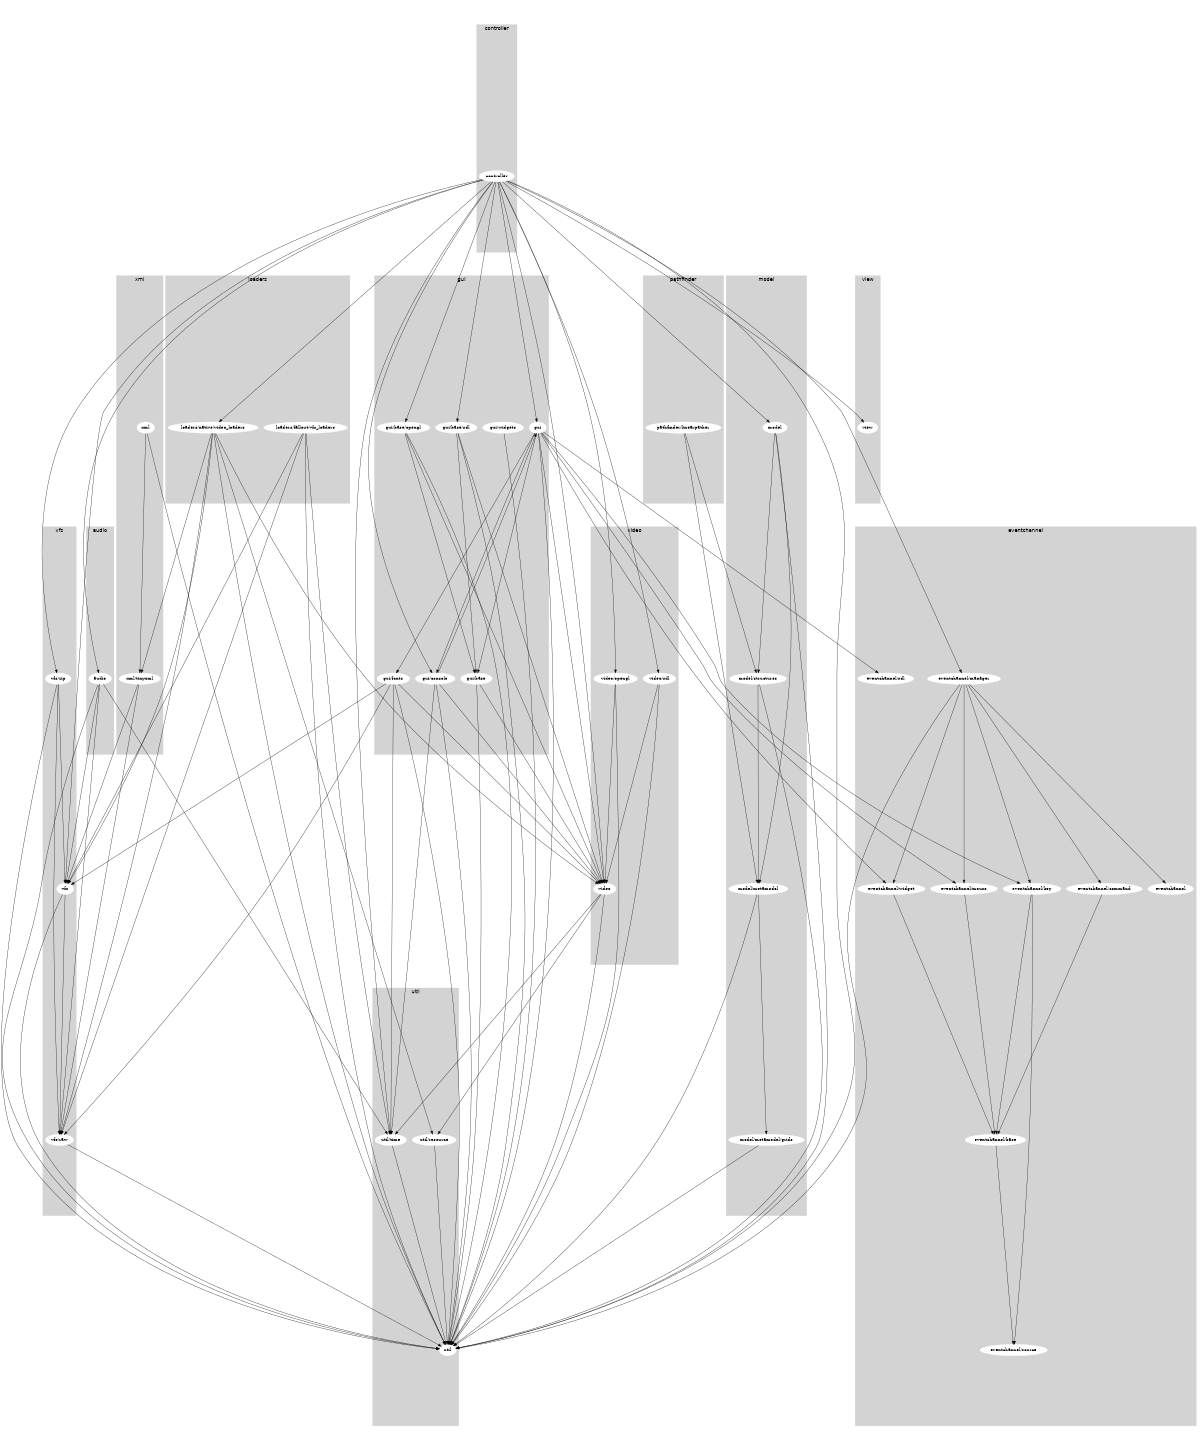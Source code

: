 digraph "source tree" {
    overlap=scale;
    size="8,10";
    ratio="fill";
    fontsize="16";
    fontname="Helvetica";
    clusterrank="local";
subgraph cluster_0 {
    style=filled;
    color=lightgrey;
    node [style=filled,color=white];
    "xml"; "xml/tinyxml"
    label = "xml";
}
subgraph cluster_1 {
    style=filled;
    color=lightgrey;
    node [style=filled,color=white];
    "pathfinder/linearpather"
    label = "pathfinder";
}
subgraph cluster_2 {
    style=filled;
    color=lightgrey;
    node [style=filled,color=white];
    "gui/fonts"; "gui"; "gui/base"; "gui/console"; "gui/base/opengl"; "gui/base/sdl"; "gui/widgets"
    label = "gui";
}
subgraph cluster_3 {
    style=filled;
    color=lightgrey;
    node [style=filled,color=white];
    "eventchannel/base"; "eventchannel/command"; "eventchannel"; "eventchannel/mouse"; "eventchannel/key"; "eventchannel/source"; "eventchannel/widget"; "eventchannel/manager"; "eventchannel/sdl"
    label = "eventchannel";
}
subgraph cluster_4 {
    style=filled;
    color=lightgrey;
    node [style=filled,color=white];
    "loaders/fallout/vfs_loaders"; "loaders/native/video_loaders"
    label = "loaders";
}
subgraph cluster_5 {
    style=filled;
    color=lightgrey;
    node [style=filled,color=white];
    "util"; "util/time"; "util/resource"
    label = "util";
}
subgraph cluster_6 {
    style=filled;
    color=lightgrey;
    node [style=filled,color=white];
    "controller"
    label = "controller";
}
subgraph cluster_7 {
    style=filled;
    color=lightgrey;
    node [style=filled,color=white];
    "video/opengl"; "video"; "video/sdl"
    label = "video";
}
subgraph cluster_8 {
    style=filled;
    color=lightgrey;
    node [style=filled,color=white];
    "model"; "model/metamodel/grids"; "model/structures"; "model/metamodel"
    label = "model";
}
subgraph cluster_9 {
    style=filled;
    color=lightgrey;
    node [style=filled,color=white];
    "audio"
    label = "audio";
}
subgraph cluster_10 {
    style=filled;
    color=lightgrey;
    node [style=filled,color=white];
    "vfs/zip"; "vfs"; "vfs/raw"
    label = "vfs";
}
subgraph cluster_11 {
    style=filled;
    color=lightgrey;
    node [style=filled,color=white];
    "view"
    label = "view";
}
    "loaders/fallout/vfs_loaders" -> "util"
    "loaders/fallout/vfs_loaders" -> "util/time"
    "loaders/fallout/vfs_loaders" -> "vfs"
    "loaders/fallout/vfs_loaders" -> "vfs/raw"
    "eventchannel/command" -> "eventchannel/base"
    "eventchannel/mouse" -> "eventchannel/base"
    "vfs/zip" -> "util"
    "vfs/zip" -> "vfs"
    "vfs/zip" -> "vfs/raw"
    "eventchannel/key" -> "eventchannel/source"
    "eventchannel/key" -> "eventchannel/base"
    "video" -> "util"
    "video" -> "util/time"
    "video" -> "util/resource"
    "video/sdl" -> "util"
    "video/sdl" -> "video"
    "model/metamodel" -> "util"
    "model/metamodel" -> "model/metamodel/grids"
    "gui/widgets" -> "util"
    "xml/tinyxml" -> "vfs"
    "xml/tinyxml" -> "vfs/raw"
    "util/resource" -> "util"
    "xml" -> "util"
    "xml" -> "xml/tinyxml"
    "pathfinder/linearpather" -> "model/structures"
    "pathfinder/linearpather" -> "model/metamodel"
    "vfs/raw" -> "util"
    "util/time" -> "util"
    "loaders/native/video_loaders" -> "util"
    "loaders/native/video_loaders" -> "xml/tinyxml"
    "loaders/native/video_loaders" -> "vfs/raw"
    "loaders/native/video_loaders" -> "video"
    "loaders/native/video_loaders" -> "vfs"
    "loaders/native/video_loaders" -> "util/resource"
    "gui/fonts" -> "util"
    "gui/fonts" -> "util/time"
    "gui/fonts" -> "video"
    "gui/fonts" -> "vfs"
    "gui/fonts" -> "vfs/raw"
    "model/metamodel/grids" -> "util"
    "model/structures" -> "util"
    "model/structures" -> "model/metamodel"
    "eventchannel/base" -> "eventchannel/source"
    "controller" -> "vfs/zip"
    "controller" -> "video"
    "controller" -> "audio"
    "controller" -> "gui"
    "controller" -> "gui/console"
    "controller" -> "util"
    "controller" -> "gui/base/opengl"
    "controller" -> "gui/base/sdl"
    "controller" -> "video/sdl"
    "controller" -> "video/opengl"
    "controller" -> "util/time"
    "controller" -> "model"
    "controller" -> "loaders/native/video_loaders"
    "controller" -> "vfs"
    "controller" -> "eventchannel/manager"
    "controller" -> "view"
    "eventchannel/widget" -> "eventchannel/base"
    "gui" -> "gui/fonts"
    "gui" -> "gui/base"
    "gui" -> "gui/console"
    "gui" -> "eventchannel/mouse"
    "gui" -> "util"
    "gui" -> "eventchannel/key"
    "gui" -> "video"
    "gui" -> "eventchannel/widget"
    "gui" -> "eventchannel/sdl"
    "gui/base" -> "util"
    "gui/base" -> "video"
    "gui/console" -> "util"
    "gui/console" -> "util/time"
    "gui/console" -> "gui"
    "gui/console" -> "video"
    "gui/base/opengl" -> "util"
    "gui/base/opengl" -> "gui/base"
    "gui/base/opengl" -> "video"
    "gui/base/sdl" -> "util"
    "gui/base/sdl" -> "gui/base"
    "gui/base/sdl" -> "video"
    "video/opengl" -> "util"
    "video/opengl" -> "video"
    "model" -> "util"
    "model" -> "model/structures"
    "model" -> "model/metamodel"
    "audio" -> "util"
    "audio" -> "util/time"
    "audio" -> "vfs"
    "audio" -> "vfs/raw"
    "vfs" -> "util"
    "vfs" -> "vfs/raw"
    "eventchannel/manager" -> "eventchannel/command"
    "eventchannel/manager" -> "eventchannel"
    "eventchannel/manager" -> "eventchannel/mouse"
    "eventchannel/manager" -> "util"
    "eventchannel/manager" -> "eventchannel/key"
    "eventchannel/manager" -> "eventchannel/widget"
}